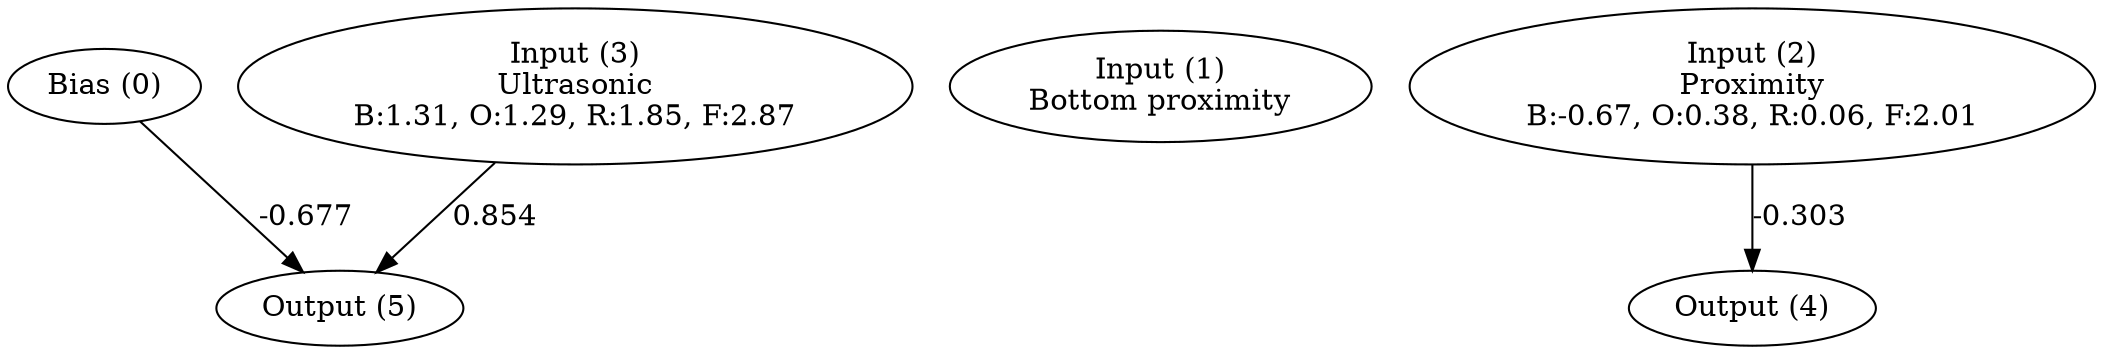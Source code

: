 digraph G {
  0 [ label="Bias (0)" ];
  1 [ label="Input (1)\nBottom proximity" ];
  2 [ label="Input (2)\nProximity\nB:-0.67, O:0.38, R:0.06, F:2.01" ];
  3 [ label="Input (3)\nUltrasonic\nB:1.31, O:1.29, R:1.85, F:2.87" ];
  4 [ label="Output (4)" ];
  5 [ label="Output (5)" ];
  { rank=same 0 1 2 3 }
  { rank=same 4 5 }
  0 -> 5 [ label="-0.677" ];
  2 -> 4 [ label="-0.303" ];
  3 -> 5 [ label="0.854" ];
}
